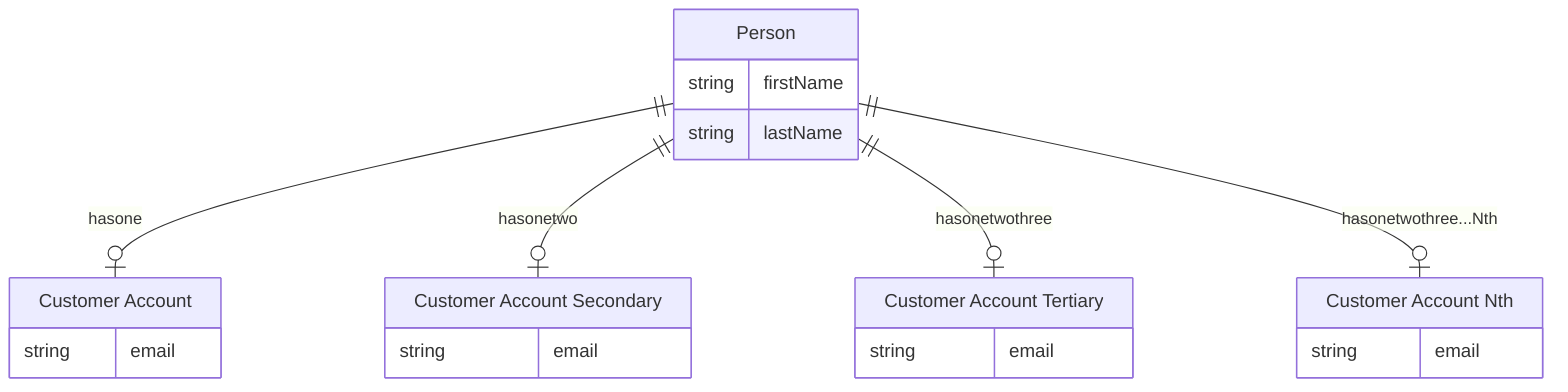 erDiagram
      p[Person] {
          string firstName
          string lastName
      }
      a["Customer Account"] {
          string email
      }

      b["Customer Account Secondary"] {
        string email
      }
      
      c["Customer Account Tertiary"] {
        string email
      }
      
      d["Customer Account Nth"] {
        string email
      }

      p ||--o| a : "hasone"
      p ||--o| b : "hasonetwo"
      p ||--o| c : "hasonetwothree"
      p ||--o| d : "hasonetwothree...Nth"